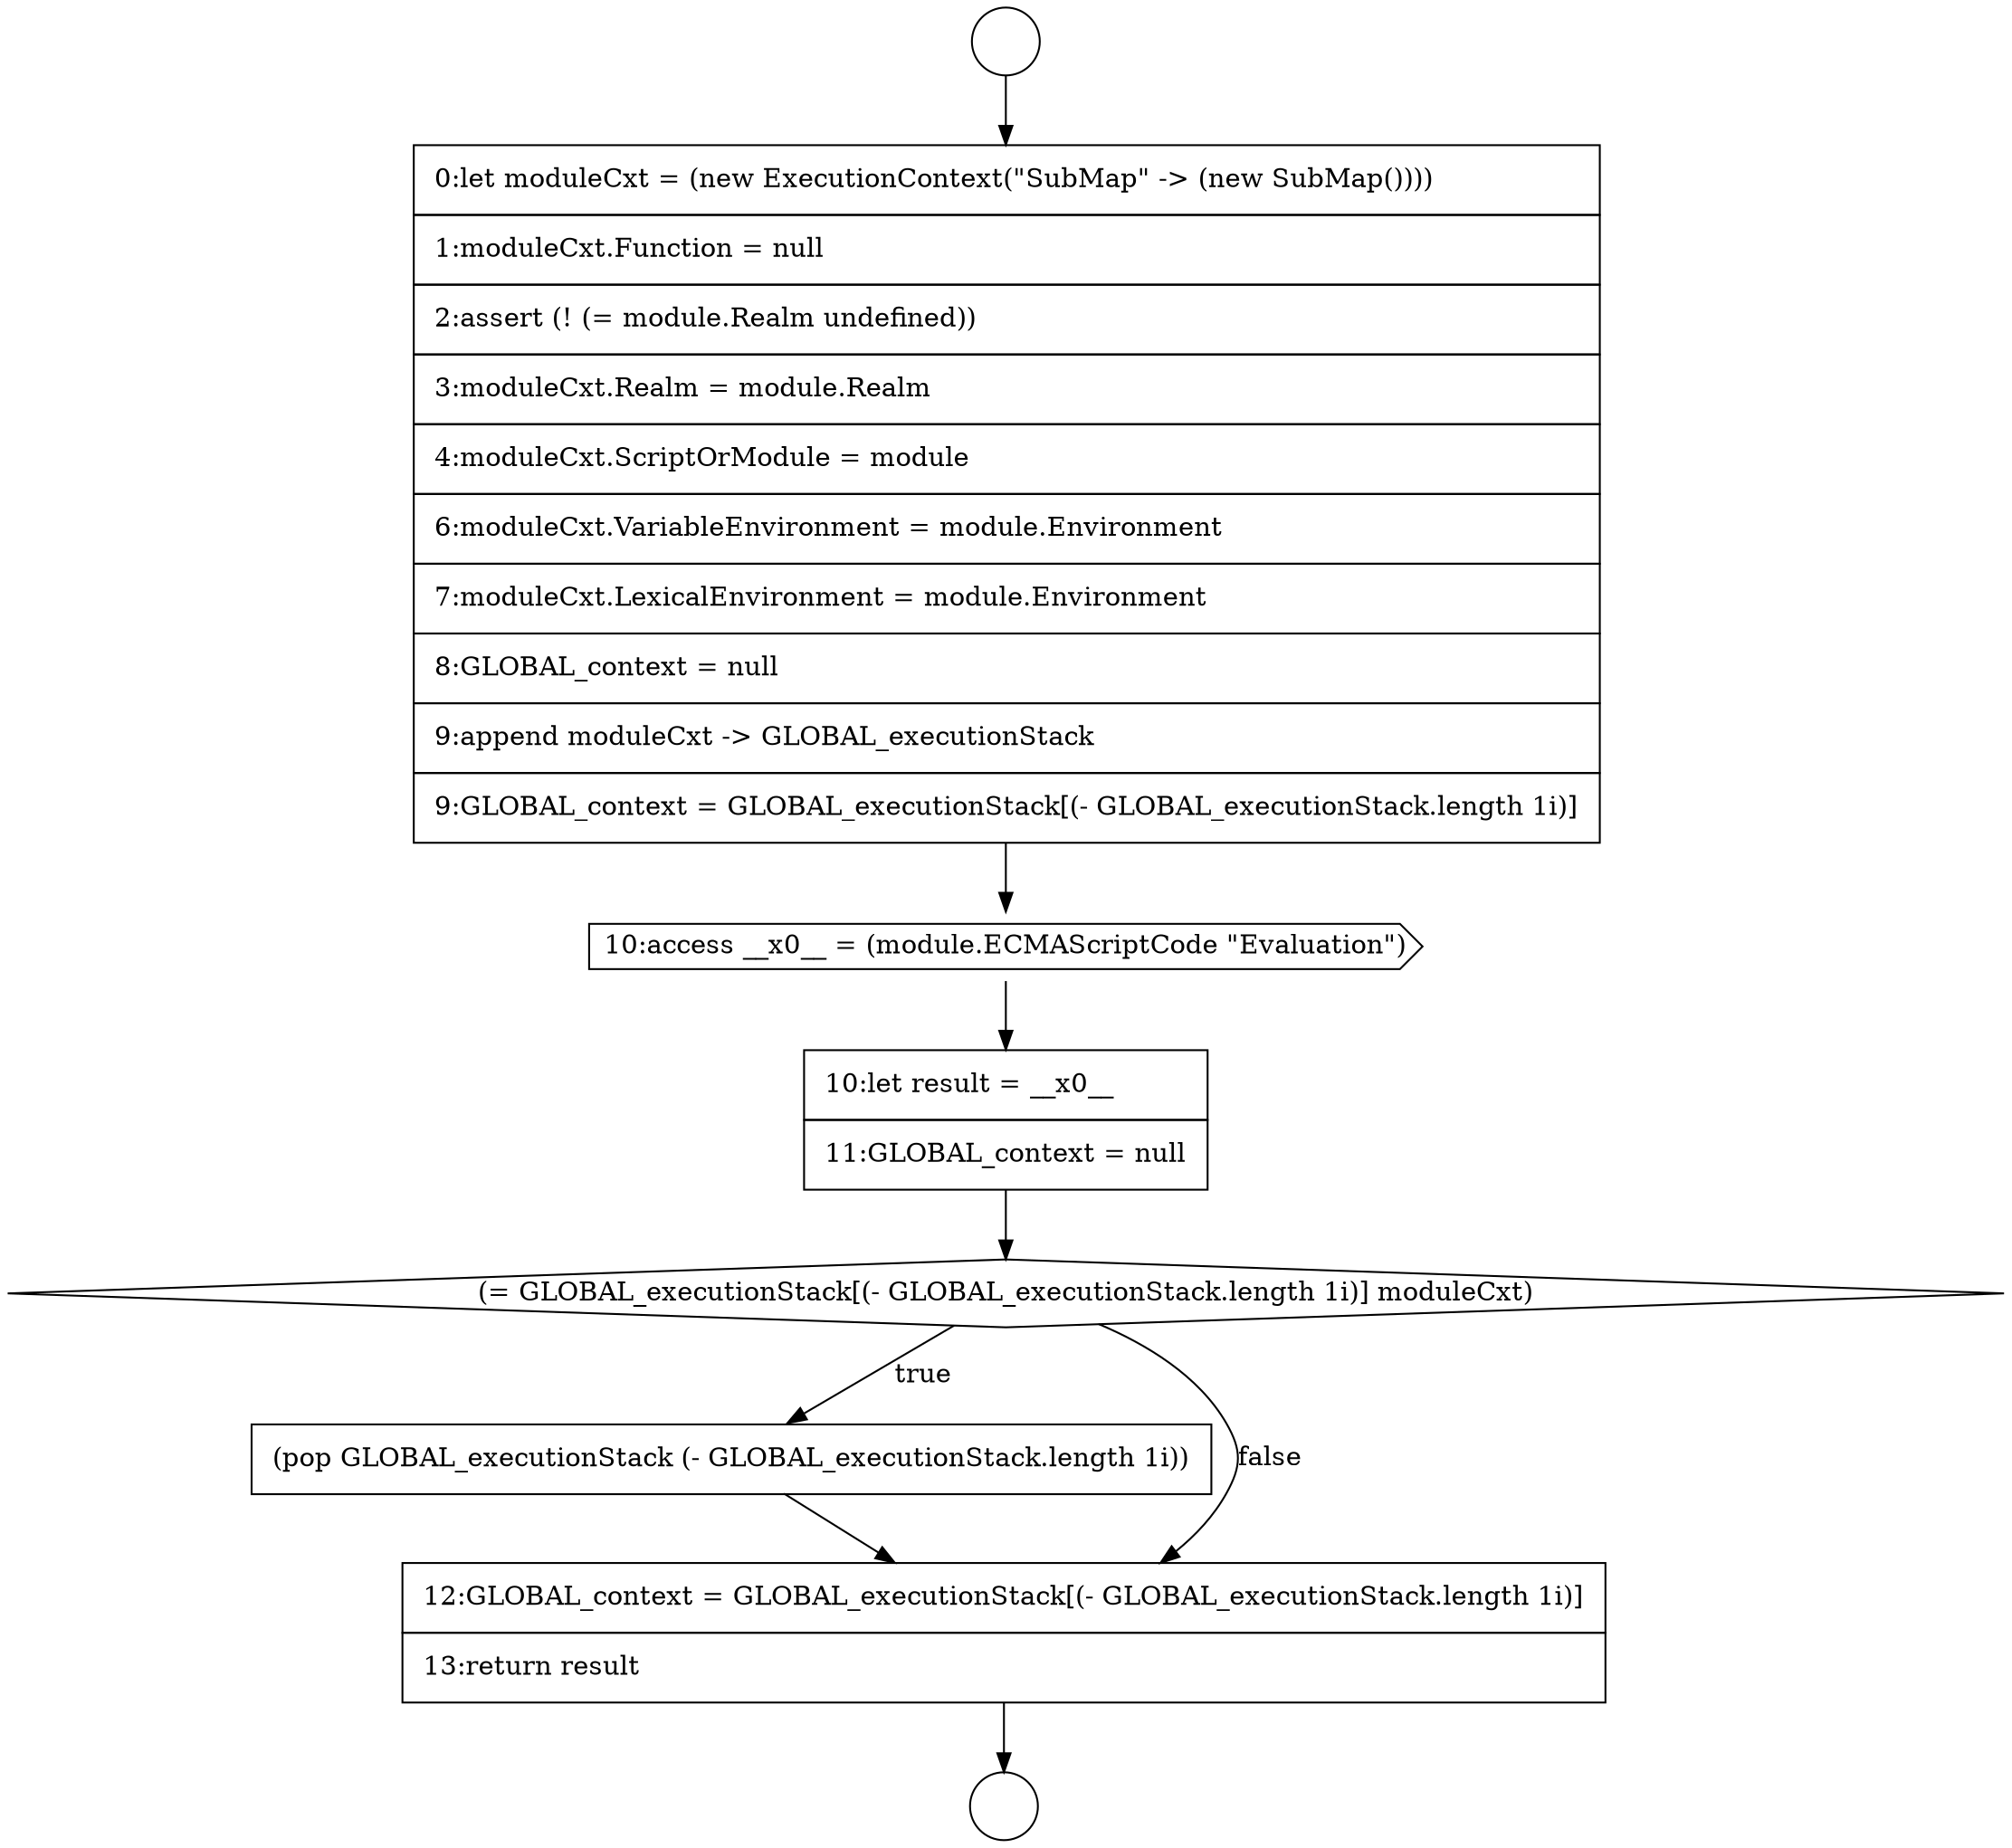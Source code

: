digraph {
  node10419 [shape=none, margin=0, label=<<font color="black">
    <table border="0" cellborder="1" cellspacing="0" cellpadding="10">
      <tr><td align="left">0:let moduleCxt = (new ExecutionContext(&quot;SubMap&quot; -&gt; (new SubMap())))</td></tr>
      <tr><td align="left">1:moduleCxt.Function = null</td></tr>
      <tr><td align="left">2:assert (! (= module.Realm undefined))</td></tr>
      <tr><td align="left">3:moduleCxt.Realm = module.Realm</td></tr>
      <tr><td align="left">4:moduleCxt.ScriptOrModule = module</td></tr>
      <tr><td align="left">6:moduleCxt.VariableEnvironment = module.Environment</td></tr>
      <tr><td align="left">7:moduleCxt.LexicalEnvironment = module.Environment</td></tr>
      <tr><td align="left">8:GLOBAL_context = null</td></tr>
      <tr><td align="left">9:append moduleCxt -&gt; GLOBAL_executionStack</td></tr>
      <tr><td align="left">9:GLOBAL_context = GLOBAL_executionStack[(- GLOBAL_executionStack.length 1i)]</td></tr>
    </table>
  </font>> color="black" fillcolor="white" style=filled]
  node10422 [shape=diamond, label=<<font color="black">(= GLOBAL_executionStack[(- GLOBAL_executionStack.length 1i)] moduleCxt)</font>> color="black" fillcolor="white" style=filled]
  node10423 [shape=none, margin=0, label=<<font color="black">
    <table border="0" cellborder="1" cellspacing="0" cellpadding="10">
      <tr><td align="left">(pop GLOBAL_executionStack (- GLOBAL_executionStack.length 1i))</td></tr>
    </table>
  </font>> color="black" fillcolor="white" style=filled]
  node10420 [shape=cds, label=<<font color="black">10:access __x0__ = (module.ECMAScriptCode &quot;Evaluation&quot;)</font>> color="black" fillcolor="white" style=filled]
  node10424 [shape=none, margin=0, label=<<font color="black">
    <table border="0" cellborder="1" cellspacing="0" cellpadding="10">
      <tr><td align="left">12:GLOBAL_context = GLOBAL_executionStack[(- GLOBAL_executionStack.length 1i)]</td></tr>
      <tr><td align="left">13:return result</td></tr>
    </table>
  </font>> color="black" fillcolor="white" style=filled]
  node10417 [shape=circle label=" " color="black" fillcolor="white" style=filled]
  node10418 [shape=circle label=" " color="black" fillcolor="white" style=filled]
  node10421 [shape=none, margin=0, label=<<font color="black">
    <table border="0" cellborder="1" cellspacing="0" cellpadding="10">
      <tr><td align="left">10:let result = __x0__</td></tr>
      <tr><td align="left">11:GLOBAL_context = null</td></tr>
    </table>
  </font>> color="black" fillcolor="white" style=filled]
  node10420 -> node10421 [ color="black"]
  node10424 -> node10418 [ color="black"]
  node10422 -> node10423 [label=<<font color="black">true</font>> color="black"]
  node10422 -> node10424 [label=<<font color="black">false</font>> color="black"]
  node10423 -> node10424 [ color="black"]
  node10421 -> node10422 [ color="black"]
  node10417 -> node10419 [ color="black"]
  node10419 -> node10420 [ color="black"]
}
